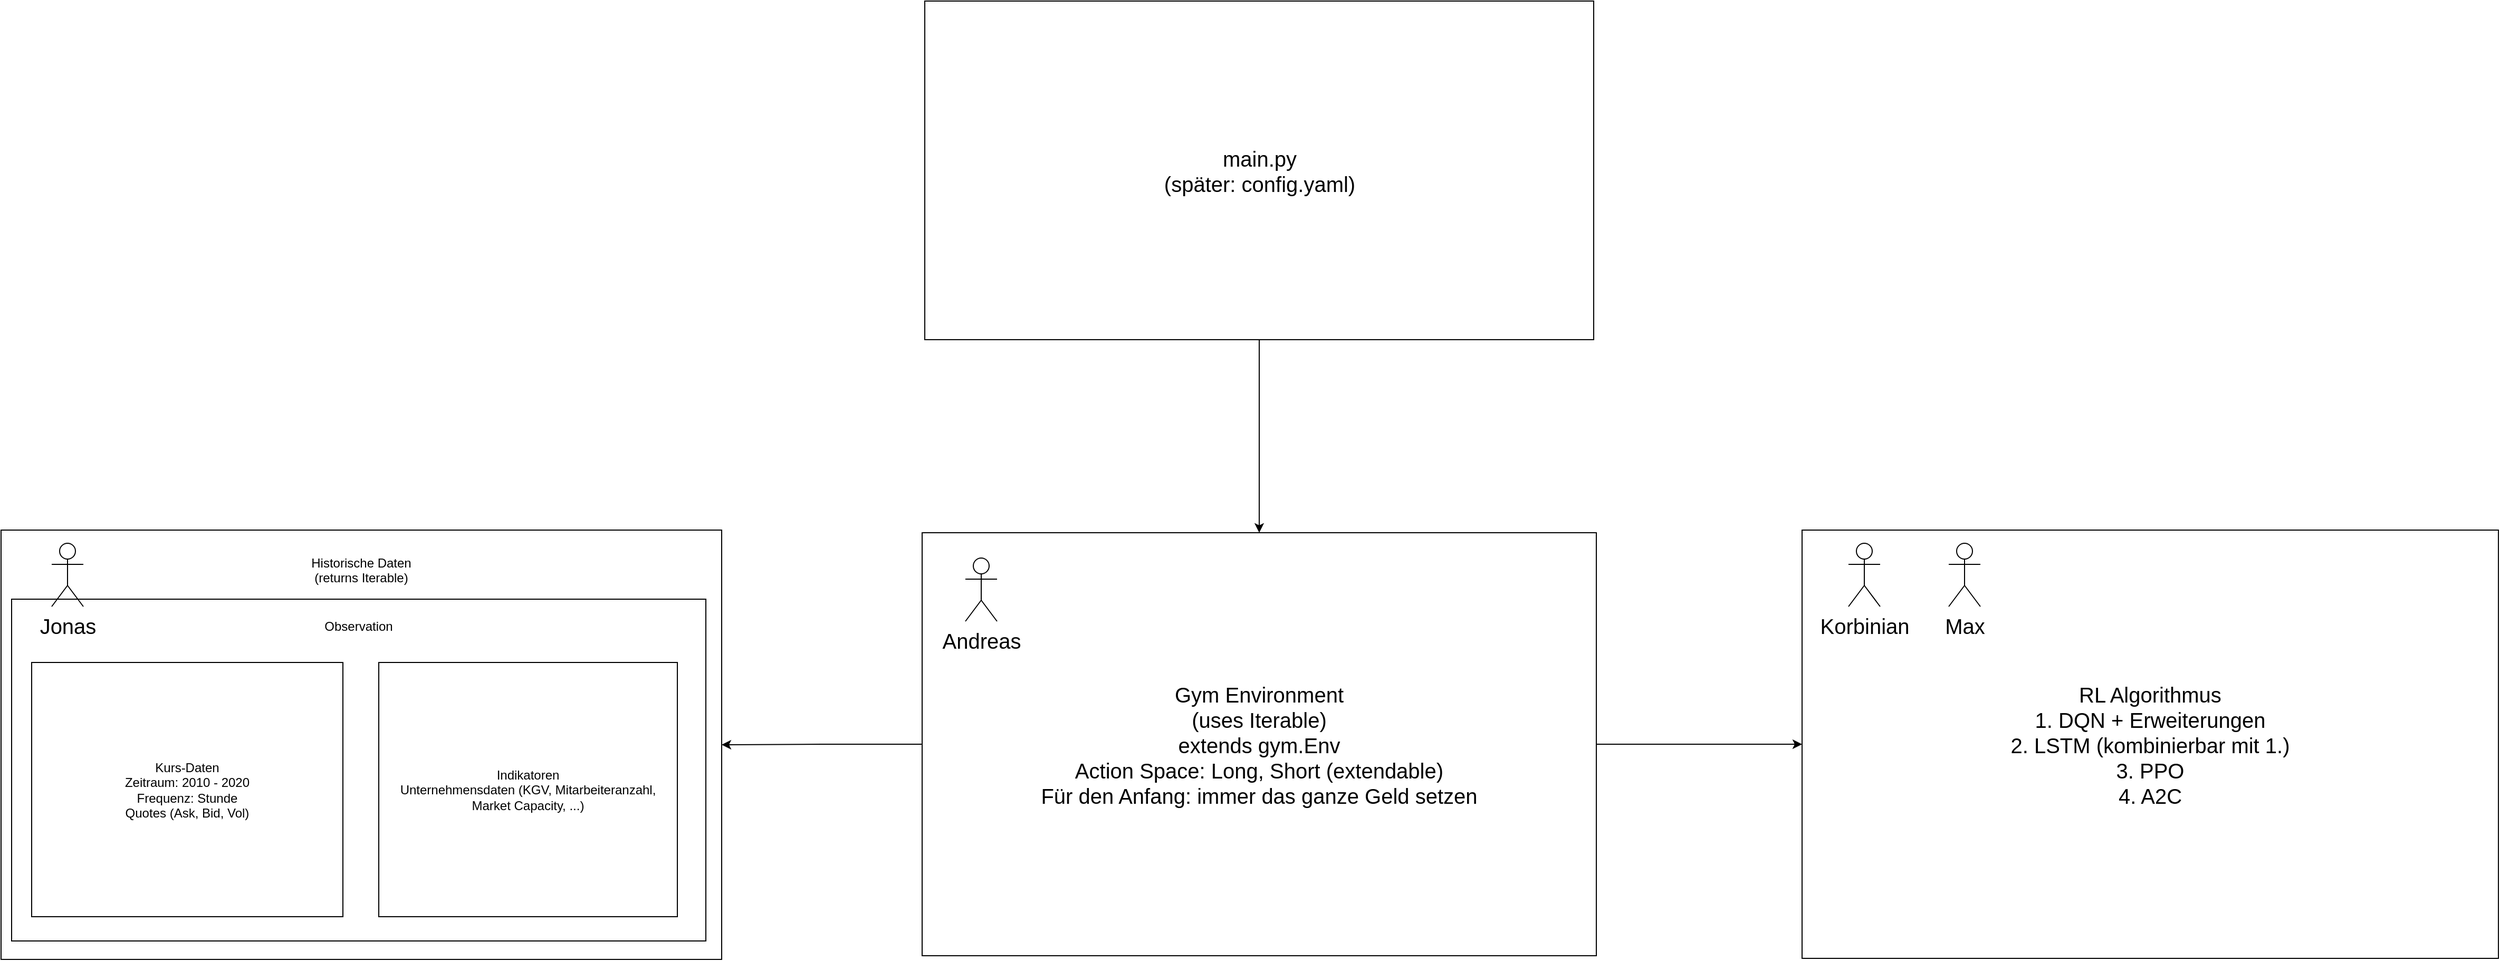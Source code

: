 <mxfile version="20.2.5" type="device"><diagram id="IbqmUWhWjCgl2rTMTQTr" name="Seite-1"><mxGraphModel dx="2826" dy="1711" grid="0" gridSize="10" guides="1" tooltips="1" connect="1" arrows="1" fold="1" page="0" pageScale="1" pageWidth="827" pageHeight="1169" math="0" shadow="0"><root><mxCell id="0"/><mxCell id="1" parent="0"/><mxCell id="1d8zWuHJabB5_AuYfNwn-1" value="Historische Daten&lt;br style=&quot;font-size: 12px;&quot;&gt;(returns Iterable)&lt;br style=&quot;font-size: 12px;&quot;&gt;&lt;br style=&quot;font-size: 12px;&quot;&gt;&lt;br style=&quot;font-size: 12px;&quot;&gt;&lt;br style=&quot;font-size: 12px;&quot;&gt;&lt;br style=&quot;font-size: 12px;&quot;&gt;&lt;br style=&quot;font-size: 12px;&quot;&gt;&lt;br style=&quot;font-size: 12px;&quot;&gt;&lt;br style=&quot;font-size: 12px;&quot;&gt;&lt;br style=&quot;font-size: 12px;&quot;&gt;&lt;br style=&quot;font-size: 12px;&quot;&gt;&lt;br style=&quot;font-size: 12px;&quot;&gt;&lt;br style=&quot;font-size: 12px;&quot;&gt;&lt;br style=&quot;font-size: 12px;&quot;&gt;&lt;br style=&quot;font-size: 12px;&quot;&gt;&lt;br style=&quot;font-size: 12px;&quot;&gt;&lt;br style=&quot;font-size: 12px;&quot;&gt;&lt;br style=&quot;font-size: 12px;&quot;&gt;&lt;br style=&quot;font-size: 12px;&quot;&gt;&lt;br style=&quot;font-size: 12px;&quot;&gt;&lt;br style=&quot;font-size: 12px;&quot;&gt;&lt;br style=&quot;font-size: 12px;&quot;&gt;&lt;br style=&quot;font-size: 12px;&quot;&gt;&lt;br style=&quot;font-size: 12px;&quot;&gt;&lt;br style=&quot;font-size: 12px;&quot;&gt;" style="rounded=0;whiteSpace=wrap;html=1;fontSize=12;" vertex="1" parent="1"><mxGeometry x="-399" y="133.5" width="683" height="407" as="geometry"/></mxCell><mxCell id="1d8zWuHJabB5_AuYfNwn-14" value="Observation&lt;br style=&quot;font-size: 12px;&quot;&gt;&lt;br style=&quot;font-size: 12px;&quot;&gt;&lt;br style=&quot;font-size: 12px;&quot;&gt;&lt;br style=&quot;font-size: 12px;&quot;&gt;&lt;br style=&quot;font-size: 12px;&quot;&gt;&lt;br style=&quot;font-size: 12px;&quot;&gt;&lt;br style=&quot;font-size: 12px;&quot;&gt;&lt;br style=&quot;font-size: 12px;&quot;&gt;&lt;br style=&quot;font-size: 12px;&quot;&gt;&lt;br style=&quot;font-size: 12px;&quot;&gt;&lt;br style=&quot;font-size: 12px;&quot;&gt;&lt;br style=&quot;font-size: 12px;&quot;&gt;&lt;br style=&quot;font-size: 12px;&quot;&gt;&lt;br style=&quot;font-size: 12px;&quot;&gt;&lt;br style=&quot;font-size: 12px;&quot;&gt;&lt;br style=&quot;font-size: 12px;&quot;&gt;&lt;br style=&quot;font-size: 12px;&quot;&gt;&lt;br style=&quot;font-size: 12px;&quot;&gt;&lt;br style=&quot;font-size: 12px;&quot;&gt;&lt;br style=&quot;font-size: 12px;&quot;&gt;" style="rounded=0;whiteSpace=wrap;html=1;fontSize=12;" vertex="1" parent="1"><mxGeometry x="-389" y="199" width="658" height="324" as="geometry"/></mxCell><mxCell id="1d8zWuHJabB5_AuYfNwn-2" value="Kurs-Daten&lt;br style=&quot;font-size: 12px;&quot;&gt;Zeitraum: 2010 - 2020&lt;br style=&quot;font-size: 12px;&quot;&gt;Frequenz: Stunde&lt;br style=&quot;font-size: 12px;&quot;&gt;Quotes (Ask, Bid, Vol)" style="rounded=0;whiteSpace=wrap;html=1;fontSize=12;" vertex="1" parent="1"><mxGeometry x="-370" y="259" width="295" height="241" as="geometry"/></mxCell><mxCell id="1d8zWuHJabB5_AuYfNwn-4" value="Indikatoren&lt;br style=&quot;font-size: 12px;&quot;&gt;Unternehmensdaten (KGV, Mitarbeiteranzahl, Market Capacity, ...)" style="rounded=0;whiteSpace=wrap;html=1;fontSize=12;" vertex="1" parent="1"><mxGeometry x="-41" y="259" width="283" height="241" as="geometry"/></mxCell><mxCell id="1d8zWuHJabB5_AuYfNwn-16" style="edgeStyle=orthogonalEdgeStyle;rounded=0;orthogonalLoop=1;jettySize=auto;html=1;entryX=1;entryY=0.5;entryDx=0;entryDy=0;" edge="1" parent="1" source="1d8zWuHJabB5_AuYfNwn-15" target="1d8zWuHJabB5_AuYfNwn-1"><mxGeometry relative="1" as="geometry"/></mxCell><mxCell id="1d8zWuHJabB5_AuYfNwn-18" style="edgeStyle=orthogonalEdgeStyle;rounded=0;orthogonalLoop=1;jettySize=auto;html=1;entryX=0;entryY=0.5;entryDx=0;entryDy=0;fontSize=20;fontColor=#000000;" edge="1" parent="1" source="1d8zWuHJabB5_AuYfNwn-15" target="1d8zWuHJabB5_AuYfNwn-17"><mxGeometry relative="1" as="geometry"/></mxCell><mxCell id="1d8zWuHJabB5_AuYfNwn-15" value="Gym Environment&lt;br style=&quot;font-size: 20px;&quot;&gt;(uses Iterable)&lt;br style=&quot;font-size: 20px;&quot;&gt;extends&amp;nbsp;&lt;span style=&quot;background-color: rgb(255, 255, 255); font-size: 20px;&quot;&gt;gym.Env&lt;br&gt;Action Space: Long, Short (extendable)&lt;br&gt;Für den Anfang: immer das ganze Geld setzen&lt;br&gt;&lt;/span&gt;" style="rounded=0;whiteSpace=wrap;html=1;fontSize=20;" vertex="1" parent="1"><mxGeometry x="474" y="136" width="639" height="401" as="geometry"/></mxCell><mxCell id="1d8zWuHJabB5_AuYfNwn-19" value="Jonas" style="shape=umlActor;verticalLabelPosition=bottom;verticalAlign=top;html=1;outlineConnect=0;labelBackgroundColor=#FFFFFF;fontSize=20;fontColor=#000000;" vertex="1" parent="1"><mxGeometry x="-351" y="146" width="30" height="60" as="geometry"/></mxCell><mxCell id="1d8zWuHJabB5_AuYfNwn-20" value="Andreas" style="shape=umlActor;verticalLabelPosition=bottom;verticalAlign=top;html=1;outlineConnect=0;labelBackgroundColor=#FFFFFF;fontSize=20;fontColor=#000000;" vertex="1" parent="1"><mxGeometry x="515" y="160" width="30" height="60" as="geometry"/></mxCell><mxCell id="1d8zWuHJabB5_AuYfNwn-26" style="edgeStyle=orthogonalEdgeStyle;rounded=0;orthogonalLoop=1;jettySize=auto;html=1;entryX=0.5;entryY=0;entryDx=0;entryDy=0;fontSize=20;fontColor=#000000;" edge="1" parent="1" source="1d8zWuHJabB5_AuYfNwn-25" target="1d8zWuHJabB5_AuYfNwn-15"><mxGeometry relative="1" as="geometry"/></mxCell><mxCell id="1d8zWuHJabB5_AuYfNwn-25" value="main.py&lt;br&gt;(später: config.yaml)" style="rounded=0;whiteSpace=wrap;html=1;labelBackgroundColor=#FFFFFF;fontSize=20;fontColor=#000000;" vertex="1" parent="1"><mxGeometry x="476.5" y="-368" width="634" height="321" as="geometry"/></mxCell><mxCell id="1d8zWuHJabB5_AuYfNwn-27" value="" style="group" vertex="1" connectable="0" parent="1"><mxGeometry x="1308" y="133.5" width="660" height="406" as="geometry"/></mxCell><mxCell id="1d8zWuHJabB5_AuYfNwn-17" value="RL Algorithmus&lt;br style=&quot;font-size: 20px;&quot;&gt;1. DQN + Erweiterungen&lt;br style=&quot;font-size: 20px;&quot;&gt;2. LSTM (kombinierbar mit 1.)&lt;br style=&quot;font-size: 20px;&quot;&gt;3. PPO&lt;br&gt;4. A2C" style="rounded=0;whiteSpace=wrap;html=1;labelBackgroundColor=#FFFFFF;fontColor=#000000;fontSize=20;" vertex="1" parent="1d8zWuHJabB5_AuYfNwn-27"><mxGeometry width="660" height="406" as="geometry"/></mxCell><mxCell id="1d8zWuHJabB5_AuYfNwn-23" value="Korbinian" style="shape=umlActor;verticalLabelPosition=bottom;verticalAlign=top;html=1;outlineConnect=0;labelBackgroundColor=#FFFFFF;fontSize=20;fontColor=#000000;" vertex="1" parent="1d8zWuHJabB5_AuYfNwn-27"><mxGeometry x="44" y="12.5" width="30" height="60" as="geometry"/></mxCell><mxCell id="1d8zWuHJabB5_AuYfNwn-24" value="Max" style="shape=umlActor;verticalLabelPosition=bottom;verticalAlign=top;html=1;outlineConnect=0;labelBackgroundColor=#FFFFFF;fontSize=20;fontColor=#000000;" vertex="1" parent="1d8zWuHJabB5_AuYfNwn-27"><mxGeometry x="139" y="12.5" width="30" height="60" as="geometry"/></mxCell></root></mxGraphModel></diagram></mxfile>